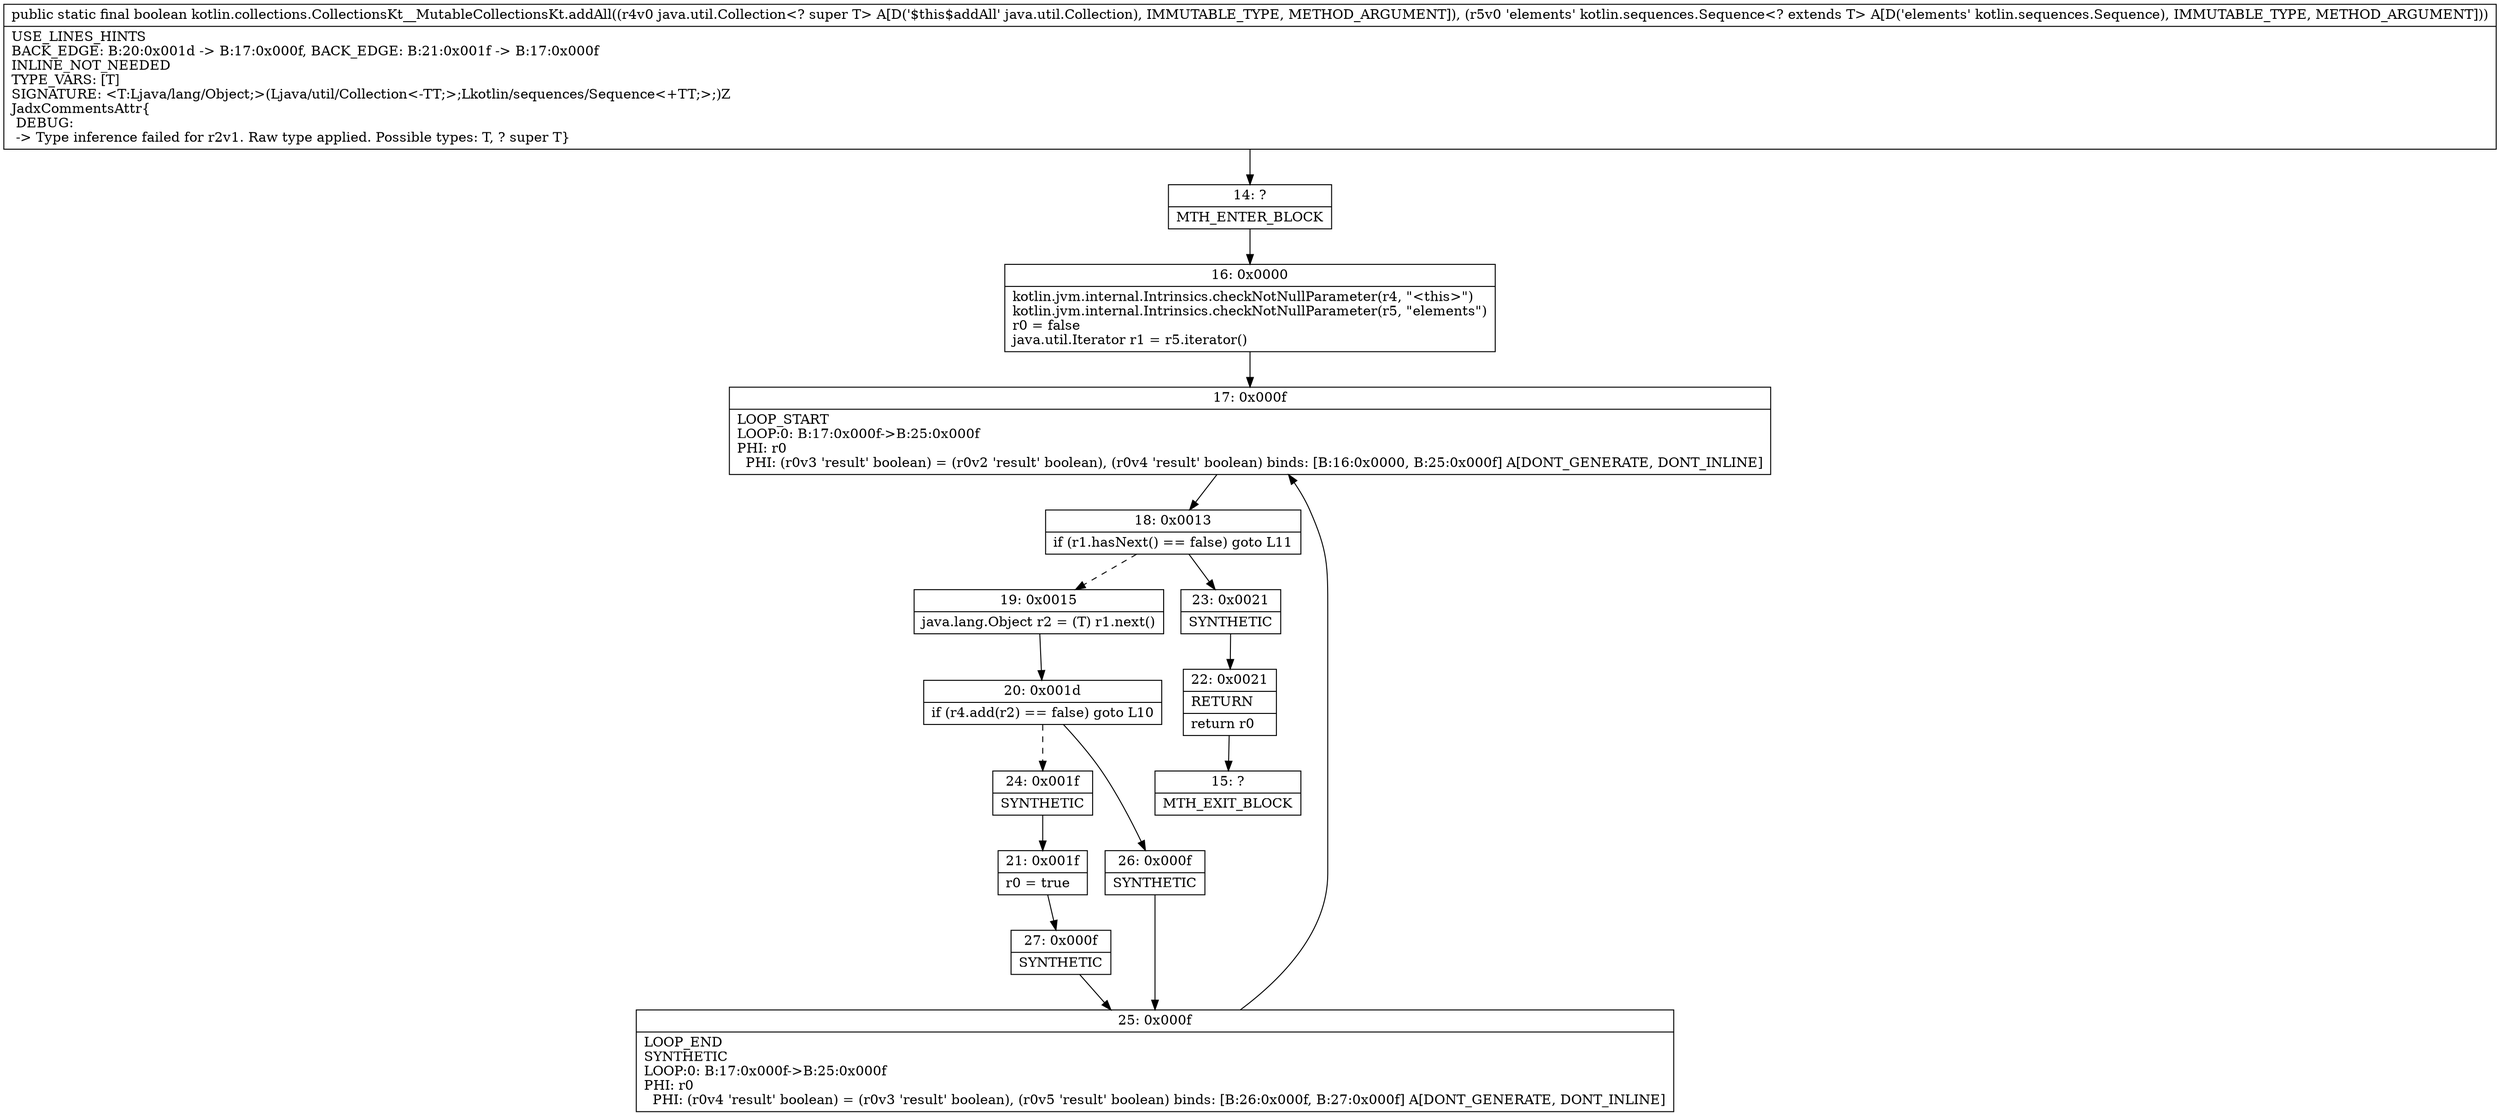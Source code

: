 digraph "CFG forkotlin.collections.CollectionsKt__MutableCollectionsKt.addAll(Ljava\/util\/Collection;Lkotlin\/sequences\/Sequence;)Z" {
Node_14 [shape=record,label="{14\:\ ?|MTH_ENTER_BLOCK\l}"];
Node_16 [shape=record,label="{16\:\ 0x0000|kotlin.jvm.internal.Intrinsics.checkNotNullParameter(r4, \"\<this\>\")\lkotlin.jvm.internal.Intrinsics.checkNotNullParameter(r5, \"elements\")\lr0 = false\ljava.util.Iterator r1 = r5.iterator()\l}"];
Node_17 [shape=record,label="{17\:\ 0x000f|LOOP_START\lLOOP:0: B:17:0x000f\-\>B:25:0x000f\lPHI: r0 \l  PHI: (r0v3 'result' boolean) = (r0v2 'result' boolean), (r0v4 'result' boolean) binds: [B:16:0x0000, B:25:0x000f] A[DONT_GENERATE, DONT_INLINE]\l}"];
Node_18 [shape=record,label="{18\:\ 0x0013|if (r1.hasNext() == false) goto L11\l}"];
Node_19 [shape=record,label="{19\:\ 0x0015|java.lang.Object r2 = (T) r1.next()\l}"];
Node_20 [shape=record,label="{20\:\ 0x001d|if (r4.add(r2) == false) goto L10\l}"];
Node_24 [shape=record,label="{24\:\ 0x001f|SYNTHETIC\l}"];
Node_21 [shape=record,label="{21\:\ 0x001f|r0 = true\l}"];
Node_27 [shape=record,label="{27\:\ 0x000f|SYNTHETIC\l}"];
Node_25 [shape=record,label="{25\:\ 0x000f|LOOP_END\lSYNTHETIC\lLOOP:0: B:17:0x000f\-\>B:25:0x000f\lPHI: r0 \l  PHI: (r0v4 'result' boolean) = (r0v3 'result' boolean), (r0v5 'result' boolean) binds: [B:26:0x000f, B:27:0x000f] A[DONT_GENERATE, DONT_INLINE]\l}"];
Node_26 [shape=record,label="{26\:\ 0x000f|SYNTHETIC\l}"];
Node_23 [shape=record,label="{23\:\ 0x0021|SYNTHETIC\l}"];
Node_22 [shape=record,label="{22\:\ 0x0021|RETURN\l|return r0\l}"];
Node_15 [shape=record,label="{15\:\ ?|MTH_EXIT_BLOCK\l}"];
MethodNode[shape=record,label="{public static final boolean kotlin.collections.CollectionsKt__MutableCollectionsKt.addAll((r4v0 java.util.Collection\<? super T\> A[D('$this$addAll' java.util.Collection), IMMUTABLE_TYPE, METHOD_ARGUMENT]), (r5v0 'elements' kotlin.sequences.Sequence\<? extends T\> A[D('elements' kotlin.sequences.Sequence), IMMUTABLE_TYPE, METHOD_ARGUMENT]))  | USE_LINES_HINTS\lBACK_EDGE: B:20:0x001d \-\> B:17:0x000f, BACK_EDGE: B:21:0x001f \-\> B:17:0x000f\lINLINE_NOT_NEEDED\lTYPE_VARS: [T]\lSIGNATURE: \<T:Ljava\/lang\/Object;\>(Ljava\/util\/Collection\<\-TT;\>;Lkotlin\/sequences\/Sequence\<+TT;\>;)Z\lJadxCommentsAttr\{\l DEBUG: \l \-\> Type inference failed for r2v1. Raw type applied. Possible types: T, ? super T\}\l}"];
MethodNode -> Node_14;Node_14 -> Node_16;
Node_16 -> Node_17;
Node_17 -> Node_18;
Node_18 -> Node_19[style=dashed];
Node_18 -> Node_23;
Node_19 -> Node_20;
Node_20 -> Node_24[style=dashed];
Node_20 -> Node_26;
Node_24 -> Node_21;
Node_21 -> Node_27;
Node_27 -> Node_25;
Node_25 -> Node_17;
Node_26 -> Node_25;
Node_23 -> Node_22;
Node_22 -> Node_15;
}

